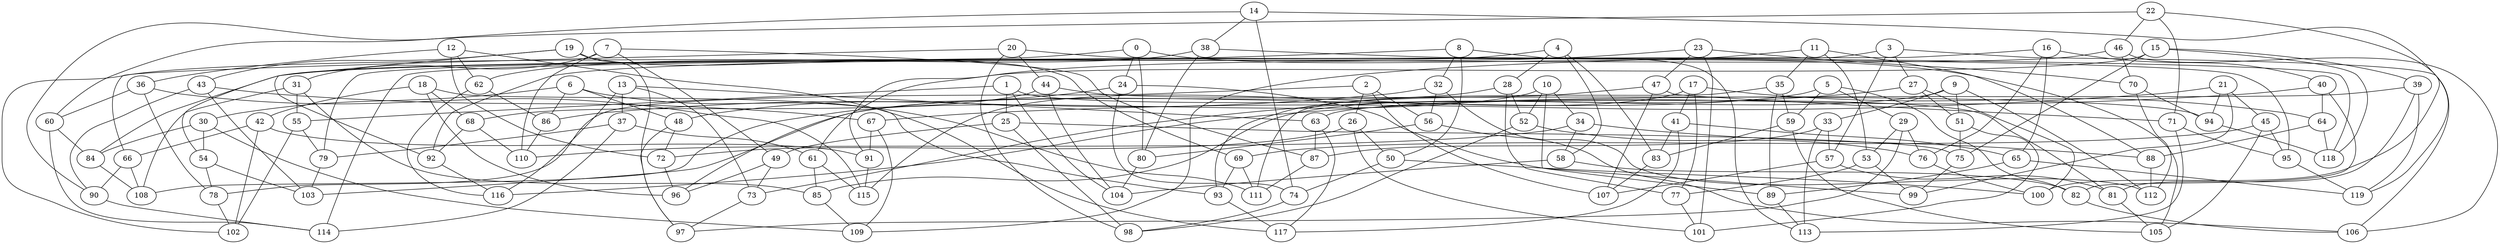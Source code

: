 graph g {0;1;2;3;4;5;6;7;8;9;10;11;12;13;14;15;16;17;18;19;20;21;22;23;24;25;26;27;28;29;30;31;32;33;34;35;36;37;38;39;40;41;42;43;44;45;46;47;48;49;50;51;52;53;54;55;56;57;58;59;60;61;62;63;64;65;66;67;68;69;70;71;72;73;74;75;76;77;78;79;80;81;82;83;84;85;86;87;88;89;90;91;92;93;94;95;96;97;98;99;100;101;102;103;104;105;106;107;108;109;110;111;112;113;114;115;116;117;118;119;0 -- 24;0 -- 54;0 -- 80;0 -- 105;1 -- 25;1 -- 55;1 -- 81;1 -- 104;2 -- 26;2 -- 56;2 -- 78;2 -- 107;3 -- 27;3 -- 57;3 -- 79;3 -- 106;4 -- 28;4 -- 58;4 -- 83;4 -- 102;5 -- 29;5 -- 59;5 -- 82;5 -- 103;6 -- 30;6 -- 48;6 -- 86;6 -- 111;7 -- 31;7 -- 49;7 -- 87;7 -- 110;8 -- 32;8 -- 50;8 -- 84;8 -- 113;9 -- 33;9 -- 51;9 -- 85;9 -- 112;10 -- 34;10 -- 52;10 -- 89;10 -- 108;11 -- 35;11 -- 53;11 -- 88;11 -- 109;12 -- 36;12 -- 62;12 -- 72;12 -- 117;13 -- 37;13 -- 63;13 -- 73;13 -- 116;14 -- 38;14 -- 60;14 -- 74;14 -- 119;15 -- 39;15 -- 61;15 -- 75;15 -- 118;16 -- 40;16 -- 65;16 -- 76;16 -- 114;17 -- 41;17 -- 64;17 -- 77;17 -- 115;18 -- 42;18 -- 68;18 -- 93;18 -- 96;19 -- 43;19 -- 69;19 -- 92;19 -- 97;20 -- 44;20 -- 66;20 -- 95;20 -- 98;21 -- 45;21 -- 67;21 -- 94;21 -- 99;22 -- 46;22 -- 71;22 -- 90;22 -- 100;23 -- 47;23 -- 70;23 -- 91;23 -- 101;24 -- 48;24 -- 74;24 -- 99;25 -- 49;25 -- 75;25 -- 98;26 -- 50;26 -- 72;26 -- 101;27 -- 51;27 -- 73;27 -- 100;28 -- 52;28 -- 77;28 -- 96;29 -- 53;29 -- 76;29 -- 97;30 -- 54;30 -- 84;30 -- 109;31 -- 55;31 -- 85;31 -- 108;32 -- 56;32 -- 86;32 -- 112;33 -- 57;33 -- 87;33 -- 113;34 -- 58;34 -- 88;34 -- 110;35 -- 59;35 -- 89;35 -- 111;36 -- 60;36 -- 78;36 -- 115;37 -- 61;37 -- 79;37 -- 114;38 -- 62;38 -- 80;38 -- 118;39 -- 63;39 -- 81;39 -- 119;40 -- 64;40 -- 82;40 -- 116;41 -- 65;41 -- 83;41 -- 117;42 -- 66;42 -- 91;42 -- 102;43 -- 67;43 -- 90;43 -- 103;44 -- 68;44 -- 94;44 -- 104;45 -- 69;45 -- 95;45 -- 105;46 -- 70;46 -- 92;46 -- 106;47 -- 71;47 -- 93;47 -- 107;48 -- 72;48 -- 97;49 -- 73;49 -- 96;50 -- 74;50 -- 100;51 -- 75;51 -- 101;52 -- 76;52 -- 98;53 -- 77;53 -- 99;54 -- 78;54 -- 103;55 -- 79;55 -- 102;56 -- 80;56 -- 106;57 -- 81;57 -- 107;58 -- 82;58 -- 104;59 -- 83;59 -- 105;60 -- 84;60 -- 114;61 -- 85;61 -- 115;62 -- 86;62 -- 116;63 -- 87;63 -- 117;64 -- 88;64 -- 118;65 -- 89;65 -- 119;66 -- 90;66 -- 108;67 -- 91;67 -- 109;68 -- 92;68 -- 110;69 -- 93;69 -- 111;70 -- 94;70 -- 112;71 -- 95;71 -- 113;72 -- 96;73 -- 97;74 -- 98;75 -- 99;76 -- 100;77 -- 101;78 -- 102;79 -- 103;80 -- 104;81 -- 105;82 -- 106;83 -- 107;84 -- 108;85 -- 109;86 -- 110;87 -- 111;88 -- 112;89 -- 113;90 -- 114;91 -- 115;92 -- 116;93 -- 117;94 -- 118;95 -- 119;}